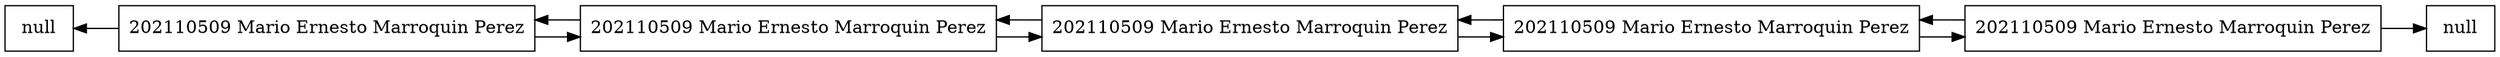 digraph lista{
rankdir=LR;
node[shape = record];
nodonull1[label="null"];
nodonull2[label="null"];
nodonull1->nodo0 [dir=back];
nodo0[label="202110509 Mario Ernesto Marroquin Perez"];
nodo1[label="202110509 Mario Ernesto Marroquin Perez"];
nodo2[label="202110509 Mario Ernesto Marroquin Perez"];
nodo3[label="202110509 Mario Ernesto Marroquin Perez"];
nodo4[label="202110509 Mario Ernesto Marroquin Perez"];
nodo0->nodo1;
nodo1->nodo0;
nodo1->nodo2;
nodo2->nodo1;
nodo2->nodo3;
nodo3->nodo2;
nodo3->nodo4;
nodo4->nodo3;
nodo4->nodonull2;
}